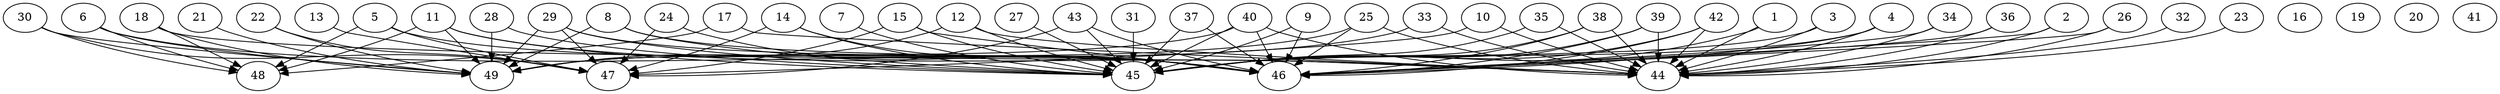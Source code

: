 // DAG (tier=3-complex, mode=data, n=49, ccr=0.516, fat=0.829, density=0.603, regular=0.207, jump=0.244, mindata=4194304, maxdata=33554432)
// DAG automatically generated by daggen at Sun Aug 24 16:33:35 2025
// /home/ermia/Project/Environments/daggen/bin/daggen --dot --ccr 0.516 --fat 0.829 --regular 0.207 --density 0.603 --jump 0.244 --mindata 4194304 --maxdata 33554432 -n 49 
digraph G {
  1 [size="305898643246809088000", alpha="0.19", expect_size="152949321623404544000"]
  1 -> 44 [size ="363196527411200"]
  1 -> 45 [size ="363196527411200"]
  2 [size="12477608609382400", alpha="0.05", expect_size="6238804304691200"]
  2 -> 44 [size ="219902325555200"]
  2 -> 46 [size ="219902325555200"]
  3 [size="23056846328181030912000", alpha="0.19", expect_size="11528423164090515456000"]
  3 -> 44 [size ="6480719983411200"]
  3 -> 45 [size ="6480719983411200"]
  4 [size="16419875465134403584", alpha="0.17", expect_size="8209937732567201792"]
  4 -> 44 [size ="5997637631213568"]
  4 -> 45 [size ="5997637631213568"]
  4 -> 46 [size ="5997637631213568"]
  5 [size="28386469371168423936000", alpha="0.14", expect_size="14193234685584211968000"]
  5 -> 46 [size ="7444420676812800"]
  5 -> 47 [size ="7444420676812800"]
  5 -> 48 [size ="7444420676812800"]
  6 [size="20744590762102435840", alpha="0.20", expect_size="10372295381051217920"]
  6 -> 46 [size ="7404989362208768"]
  6 -> 48 [size ="7404989362208768"]
  6 -> 49 [size ="7404989362208768"]
  7 [size="1767303244980936960", alpha="0.13", expect_size="883651622490468480"]
  7 -> 45 [size ="1889198818721792"]
  8 [size="16235321053463871488", alpha="0.19", expect_size="8117660526731935744"]
  8 -> 45 [size ="6733554297864192"]
  8 -> 46 [size ="6733554297864192"]
  8 -> 49 [size ="6733554297864192"]
  9 [size="19541831196326636814336", alpha="0.16", expect_size="9770915598163318407168"]
  9 -> 45 [size ="5804081364860928"]
  9 -> 46 [size ="5804081364860928"]
  10 [size="10418647693894023643136", alpha="0.09", expect_size="5209323846947011821568"]
  10 -> 44 [size ="3816197904662528"]
  10 -> 47 [size ="3816197904662528"]
  11 [size="519335627145621888", alpha="0.18", expect_size="259667813572810944"]
  11 -> 44 [size ="360881951080448"]
  11 -> 45 [size ="360881951080448"]
  11 -> 48 [size ="360881951080448"]
  11 -> 49 [size ="360881951080448"]
  12 [size="1783549050974967431168", alpha="0.03", expect_size="891774525487483715584"]
  12 -> 44 [size ="1176558047854592"]
  12 -> 45 [size ="1176558047854592"]
  12 -> 49 [size ="1176558047854592"]
  13 [size="7945744119584190464", alpha="0.11", expect_size="3972872059792095232"]
  13 -> 47 [size ="4508080922427392"]
  14 [size="3272081829703511441408", alpha="0.15", expect_size="1636040914851755720704"]
  14 -> 45 [size ="1763218326290432"]
  14 -> 46 [size ="1763218326290432"]
  14 -> 47 [size ="1763218326290432"]
  15 [size="28681930313979362541568", alpha="0.15", expect_size="14340965156989681270784"]
  15 -> 45 [size ="7495988377812992"]
  15 -> 46 [size ="7495988377812992"]
  15 -> 47 [size ="7495988377812992"]
  16 [size="100742990389487599616", alpha="0.16", expect_size="50371495194743799808"]
  17 [size="49127301818645560", alpha="0.18", expect_size="24563650909322780"]
  17 -> 44 [size ="1209369249185792"]
  17 -> 48 [size ="1209369249185792"]
  18 [size="16253277753739336220672", alpha="0.16", expect_size="8126638876869668110336"]
  18 -> 44 [size ="5133150036426752"]
  18 -> 48 [size ="5133150036426752"]
  18 -> 49 [size ="5133150036426752"]
  19 [size="15545460264642016", alpha="0.07", expect_size="7772730132321008"]
  20 [size="2420264119149298688", alpha="0.00", expect_size="1210132059574649344"]
  21 [size="11548468018376288256", alpha="0.06", expect_size="5774234009188144128"]
  21 -> 49 [size ="7895881298739200"]
  22 [size="4430340916875546", alpha="0.19", expect_size="2215170458437773"]
  22 -> 47 [size ="324854960095232"]
  22 -> 49 [size ="324854960095232"]
  23 [size="3064362347421530112", alpha="0.08", expect_size="1532181173710765056"]
  23 -> 44 [size ="1963689246720000"]
  24 [size="36341420221556485783552", alpha="0.05", expect_size="18170710110778242891776"]
  24 -> 46 [size ="8777238862364672"]
  24 -> 47 [size ="8777238862364672"]
  25 [size="456513752908326272", alpha="0.14", expect_size="228256876454163136"]
  25 -> 44 [size ="8671732781023232"]
  25 -> 46 [size ="8671732781023232"]
  25 -> 49 [size ="8671732781023232"]
  26 [size="3833248645205355008", alpha="0.11", expect_size="1916624322602677504"]
  26 -> 44 [size ="2429158751731712"]
  26 -> 46 [size ="2429158751731712"]
  27 [size="524986093410082357248", alpha="0.09", expect_size="262493046705041178624"]
  27 -> 45 [size ="520621205225472"]
  28 [size="5733415748429161472", alpha="0.11", expect_size="2866707874214580736"]
  28 -> 45 [size ="3945016347066368"]
  28 -> 49 [size ="3945016347066368"]
  29 [size="57718320348615280", alpha="0.17", expect_size="28859160174307640"]
  29 -> 45 [size ="5750805927821312"]
  29 -> 46 [size ="5750805927821312"]
  29 -> 47 [size ="5750805927821312"]
  29 -> 49 [size ="5750805927821312"]
  30 [size="1399462472667085824", alpha="0.11", expect_size="699731236333542912"]
  30 -> 47 [size ="540231598080000"]
  30 -> 48 [size ="540231598080000"]
  30 -> 49 [size ="540231598080000"]
  31 [size="52493679600986376", alpha="0.06", expect_size="26246839800493188"]
  31 -> 45 [size ="1377827656040448"]
  32 [size="6103579764620102656", alpha="0.18", expect_size="3051789882310051328"]
  32 -> 44 [size ="7988803587276800"]
  33 [size="18356445678479620096", alpha="0.08", expect_size="9178222839239810048"]
  33 -> 44 [size ="7910300175040512"]
  33 -> 49 [size ="7910300175040512"]
  34 [size="524786200243016302592", alpha="0.05", expect_size="262393100121508151296"]
  34 -> 44 [size ="520489042706432"]
  34 -> 46 [size ="520489042706432"]
  35 [size="3317786097296723456", alpha="0.18", expect_size="1658893048648361728"]
  35 -> 44 [size ="1355556639997952"]
  35 -> 45 [size ="1355556639997952"]
  36 [size="614939765506396288", alpha="0.19", expect_size="307469882753198144"]
  36 -> 44 [size ="677666516631552"]
  36 -> 46 [size ="677666516631552"]
  37 [size="1158718855051688192", alpha="0.08", expect_size="579359427525844096"]
  37 -> 45 [size ="1030582905602048"]
  37 -> 46 [size ="1030582905602048"]
  38 [size="1135866227507265536", alpha="0.09", expect_size="567933113753632768"]
  38 -> 44 [size ="589506818342912"]
  38 -> 45 [size ="589506818342912"]
  38 -> 46 [size ="589506818342912"]
  39 [size="581905144735437160448", alpha="0.02", expect_size="290952572367718580224"]
  39 -> 44 [size ="557602593308672"]
  39 -> 45 [size ="557602593308672"]
  39 -> 46 [size ="557602593308672"]
  40 [size="210377183362981568", alpha="0.18", expect_size="105188591681490784"]
  40 -> 44 [size ="8599600986324992"]
  40 -> 45 [size ="8599600986324992"]
  40 -> 46 [size ="8599600986324992"]
  40 -> 49 [size ="8599600986324992"]
  41 [size="18104803526645577728", alpha="0.02", expect_size="9052401763322788864"]
  42 [size="15821538338829294895104", alpha="0.00", expect_size="7910769169414647447552"]
  42 -> 44 [size ="5041840768155648"]
  42 -> 45 [size ="5041840768155648"]
  42 -> 46 [size ="5041840768155648"]
  43 [size="121982100234244784", alpha="0.03", expect_size="60991050117122392"]
  43 -> 45 [size ="8529375293079552"]
  43 -> 46 [size ="8529375293079552"]
  43 -> 47 [size ="8529375293079552"]
  44 [size="2055140332816179200", alpha="0.11", expect_size="1027570166408089600"]
  45 [size="255644335892123424", alpha="0.16", expect_size="127822167946061712"]
  46 [size="5839841720041570566144", alpha="0.12", expect_size="2919920860020785283072"]
  47 [size="14934508588918978379776", alpha="0.13", expect_size="7467254294459489189888"]
  48 [size="2311428277594144899072", alpha="0.06", expect_size="1155714138797072449536"]
  49 [size="3107399696967795200", alpha="0.20", expect_size="1553699848483897600"]
}